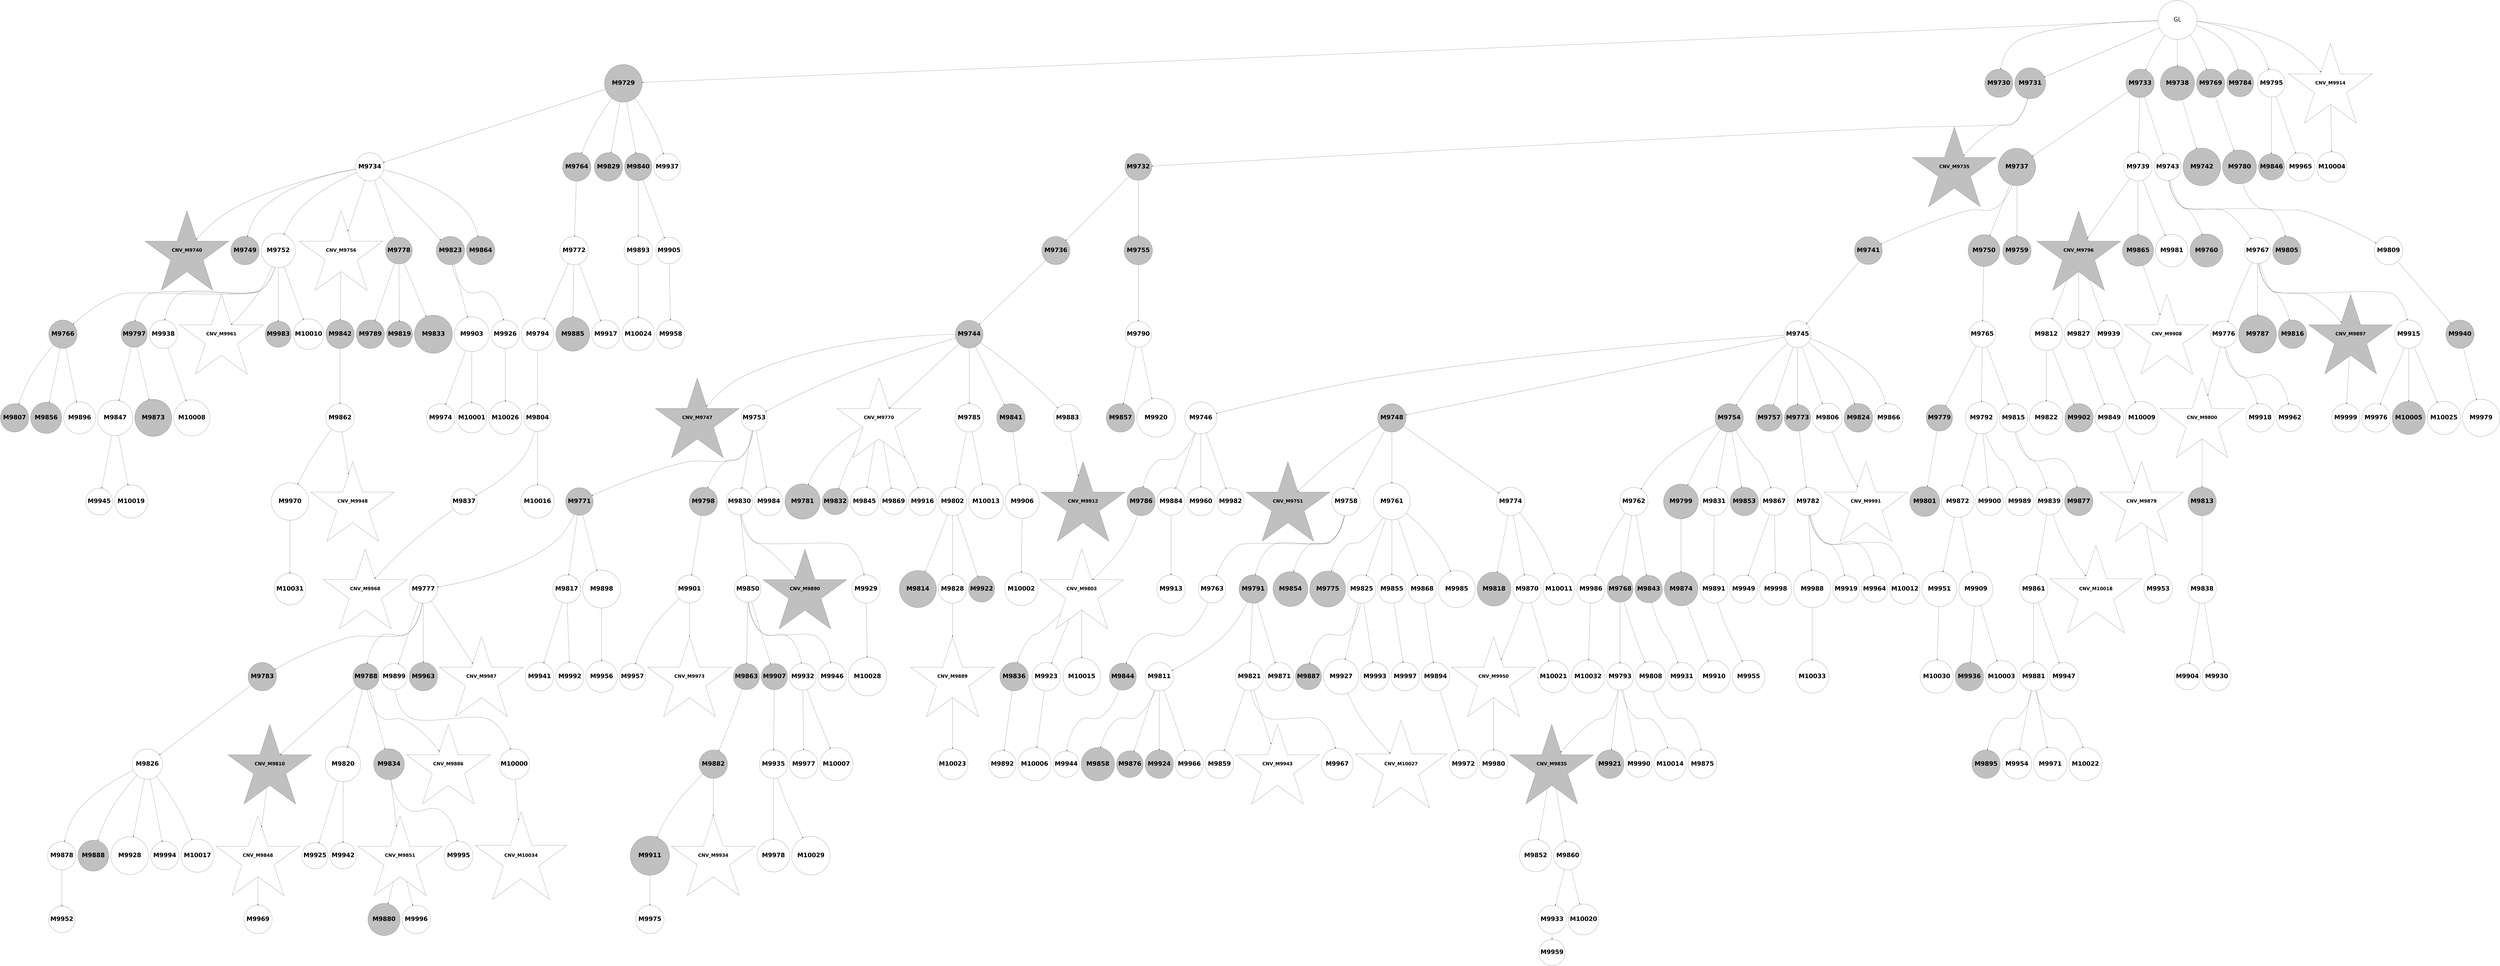 digraph G { 
9993 -> 10023;
9994 -> 10073;
10013 -> 10074;
9771 -> 9772;
9771 -> 9773;
9771 -> 9774;
9771 -> 9776;
9771 -> 9781;
9771 -> 9812;
9771 -> 9827;
9771 -> 9838;
9771 -> 9957;
9772 -> 9777;
9772 -> 9807;
9772 -> 9872;
9772 -> 9883;
9772 -> 9980;
10029 -> 10075;
9774 -> 9775;
9774 -> 9778;
9775 -> 9779;
9775 -> 9798;
10031 -> 10076;
9776 -> 9780;
9776 -> 9782;
9776 -> 9786;
9777 -> 9783;
9777 -> 9792;
9777 -> 9795;
9777 -> 9799;
9777 -> 9821;
9777 -> 9866;
9777 -> 9907;
9779 -> 9787;
9780 -> 9784;
9780 -> 9793;
9780 -> 9802;
9781 -> 9785;
9782 -> 9839;
9782 -> 9908;
9782 -> 10024;
9784 -> 9788;
9786 -> 9803;
9786 -> 9810;
9786 -> 9848;
9787 -> 9790;
9787 -> 9796;
9787 -> 9813;
9787 -> 9828;
9787 -> 9884;
9787 -> 9926;
10043 -> 10077;
9788 -> 9789;
9788 -> 9791;
9788 -> 9797;
9788 -> 9800;
9788 -> 9816;
9788 -> 9849;
9788 -> 9867;
9788 -> 9909;
9789 -> 9829;
9789 -> 9927;
9789 -> 10003;
9789 -> 10025;
9791 -> 9794;
9791 -> 9801;
9791 -> 9804;
9791 -> 9817;
9793 -> 9808;
9795 -> 9809;
9795 -> 9840;
9795 -> 9981;
9795 -> 10004;
9795 -> 10026;
9795 -> 10053;
9796 -> 9814;
9796 -> 9841;
9796 -> 9873;
9796 -> 10027;
9797 -> 9805;
9797 -> 9842;
9797 -> 9874;
9797 -> 9896;
9797 -> 9910;
9798 -> 9833;
9799 -> 9885;
9801 -> 9806;
9801 -> 9834;
9801 -> 9897;
9804 -> 9818;
9804 -> 9868;
9804 -> 9898;
9804 -> 9911;
9804 -> 10028;
9805 -> 9811;
9805 -> 9886;
9805 -> 10029;
9806 -> 9887;
9807 -> 9815;
9808 -> 9822;
9808 -> 9835;
9808 -> 9858;
9809 -> 9850;
9809 -> 9899;
9809 -> 9939;
9810 -> 9819;
9810 -> 9830;
9810 -> 9859;
9810 -> 9940;
9810 -> 9958;
9811 -> 9836;
9811 -> 9851;
9812 -> 9823;
9813 -> 9824;
9813 -> 9875;
9813 -> 9888;
9813 -> 9912;
9813 -> 9959;
9814 -> 9820;
9814 -> 9860;
9814 -> 9941;
9815 -> 9837;
9815 -> 9928;
9815 -> 9960;
9816 -> 9825;
9817 -> 9861;
9817 -> 9913;
9817 -> 10054;
9819 -> 9843;
9819 -> 9961;
9819 -> 10005;
9820 -> 9826;
9820 -> 9831;
9820 -> 9942;
9820 -> 10006;
9820 -> 10030;
9821 -> 9832;
9821 -> 9862;
9821 -> 9876;
9822 -> 9844;
9823 -> 9852;
9825 -> 9962;
9825 -> 10007;
9825 -> 10031;
9825 -> 10055;
9826 -> 9869;
9828 -> 9845;
9828 -> 10056;
9829 -> 9846;
9831 -> 9853;
9831 -> 9863;
9831 -> 9877;
9831 -> 9929;
9833 -> 9900;
9833 -> 9963;
9834 -> 9854;
9834 -> 9864;
9834 -> 9914;
9835 -> 9915;
9835 -> 9943;
9835 -> 10032;
9836 -> 9878;
9836 -> 9964;
9836 -> 10033;
9836 -> 10057;
9837 -> 9847;
9838 -> 9889;
9838 -> 10008;
9839 -> 9855;
9839 -> 9870;
9839 -> 9982;
9840 -> 9890;
9840 -> 9916;
9841 -> 9944;
9842 -> 9917;
9843 -> 9856;
9845 -> 9857;
9845 -> 9871;
9845 -> 9965;
9846 -> 9879;
9846 -> 9966;
9846 -> 10058;
9847 -> 9880;
9847 -> 10059;
9849 -> 10034;
9851 -> 9918;
9852 -> 9983;
9853 -> 9891;
9854 -> 9901;
9854 -> 9919;
9854 -> 9967;
9854 -> 10009;
9855 -> 9865;
9855 -> 9945;
9856 -> 9881;
9858 -> 9882;
9858 -> 9920;
9860 -> 9984;
9860 -> 10035;
9863 -> 9968;
9863 -> 9985;
9864 -> 9902;
9864 -> 9986;
9864 -> 10010;
9866 -> 9946;
9866 -> 9969;
9868 -> 9930;
9868 -> 9970;
9868 -> 10036;
9869 -> 9921;
9869 -> 9931;
9869 -> 9971;
9869 -> 10037;
9869 -> 10060;
9870 -> 9892;
9871 -> 9932;
9873 -> 9893;
9873 -> 9933;
9873 -> 9972;
9874 -> 9934;
9877 -> 9894;
9877 -> 10038;
9878 -> 9895;
9878 -> 9903;
9879 -> 9935;
9880 -> 10011;
9881 -> 9947;
9881 -> 9973;
9882 -> 9904;
9882 -> 10061;
9883 -> 9936;
9883 -> 9948;
9884 -> 9949;
9885 -> 9905;
9886 -> 9974;
9887 -> 9987;
9890 -> 9988;
9890 -> 10062;
9891 -> 10012;
9892 -> 9922;
9893 -> 9906;
9893 -> 9950;
9893 -> 9975;
9893 -> 9989;
9894 -> 9923;
9894 -> 10039;
9898 -> 10040;
9903 -> 9976;
9903 -> 10063;
9904 -> 9924;
9904 -> 9990;
9905 -> 9991;
9905 -> 10013;
9906 -> 9925;
9908 -> 9951;
9910 -> 9992;
9910 -> 10041;
9911 -> 9937;
9913 -> 9993;
9913 -> 10064;
9915 -> 9952;
9915 -> 9994;
9917 -> 9953;
9921 -> 9995;
9922 -> 9996;
9924 -> 9938;
9924 -> 9997;
9924 -> 10014;
9924 -> 10065;
9925 -> 9954;
9925 -> 9977;
9926 -> 9955;
9927 -> 9956;
9932 -> 10066;
9934 -> 9998;
9936 -> 10067;
9937 -> 10015;
9940 -> 10042;
9941 -> 9999;
9942 -> 10043;
9944 -> 10000;
9944 -> 10016;
9946 -> 10017;
9946 -> 10044;
9948 -> 10001;
9949 -> 10045;
9950 -> 9978;
9952 -> 9979;
9952 -> 10046;
9954 -> 10018;
9957 -> 10047;
9958 -> 10019;
9958 -> 10048;
9958 -> 10068;
9966 -> 10049;
9969 -> 10069;
9970 -> 10070;
9972 -> 10071;
9975 -> 10020;
9975 -> 10050;
9976 -> 10002;
9978 -> 10021;
9978 -> 10072;
9981 -> 10051;
9982 -> 10052;
9983 -> 10022;
9771 [label="GL" fontname="arial-bold" fontsize=56 width=5 height=5];
9772 [shape=circle style=filled fillcolor=grey fontname="helvetica-bold" fontsize=56 label="M9729" width=4.81 height=2 ];
9773 [shape=circle style=filled fillcolor=grey fontname="helvetica-bold" fontsize=56 label="M9730" width=2.1 height=2 ];
9774 [shape=circle style=filled fillcolor=grey fontname="helvetica-bold" fontsize=56 label="M9731" width=3.95 height=2 ];
9775 [shape=circle style=filled fillcolor=grey fontname="helvetica-bold" fontsize=56 label="M9732" width=2.61 height=2 ];
9776 [shape=circle style=filled fillcolor=grey fontname="helvetica-bold" fontsize=56 label="M9733" width=1.69 height=2 ];
9777 [shape=circle style=filled fillcolor=white fontname="helvetica-bold" fontsize=56 label="M9734" width=1.69 height=2 ];
9778 [shape=star style=filled fillcolor=grey fontname="helvetica-bold" fontsize=42 label="CNV_M9735"];
9779 [shape=circle style=filled fillcolor=grey fontname="helvetica-bold" fontsize=56 label="M9736" width=2.05 height=2 ];
9780 [shape=circle style=filled fillcolor=grey fontname="helvetica-bold" fontsize=56 label="M9737" width=4.78 height=2 ];
9781 [shape=circle style=filled fillcolor=grey fontname="helvetica-bold" fontsize=56 label="M9738" width=4.37 height=2 ];
9782 [shape=circle style=filled fillcolor=white fontname="helvetica-bold" fontsize=56 label="M9739" width=1.91 height=2 ];
9783 [shape=star style=filled fillcolor=grey fontname="helvetica-bold" fontsize=42 label="CNV_M9740"];
9784 [shape=circle style=filled fillcolor=grey fontname="helvetica-bold" fontsize=56 label="M9741" width=2.17 height=2 ];
9785 [shape=circle style=filled fillcolor=grey fontname="helvetica-bold" fontsize=56 label="M9742" width=4.8 height=2 ];
9786 [shape=circle style=filled fillcolor=white fontname="helvetica-bold" fontsize=56 label="M9743" width=2.46 height=2 ];
9787 [shape=circle style=filled fillcolor=grey fontname="helvetica-bold" fontsize=56 label="M9744" width=2.2 height=2 ];
9788 [shape=circle style=filled fillcolor=white fontname="helvetica-bold" fontsize=56 label="M9745" width=2.5 height=2 ];
9789 [shape=circle style=filled fillcolor=white fontname="helvetica-bold" fontsize=56 label="M9746" width=4.07 height=2 ];
9790 [shape=star style=filled fillcolor=grey fontname="helvetica-bold" fontsize=42 label="CNV_M9747"];
9791 [shape=circle style=filled fillcolor=grey fontname="helvetica-bold" fontsize=56 label="M9748" width=0.58 height=2 ];
9792 [shape=circle style=filled fillcolor=grey fontname="helvetica-bold" fontsize=56 label="M9749" width=0.96 height=2 ];
9793 [shape=circle style=filled fillcolor=grey fontname="helvetica-bold" fontsize=56 label="M9750" width=4.06 height=2 ];
9794 [shape=star style=filled fillcolor=grey fontname="helvetica-bold" fontsize=42 label="CNV_M9751"];
9795 [shape=circle style=filled fillcolor=white fontname="helvetica-bold" fontsize=56 label="M9752" width=4.37 height=2 ];
9796 [shape=circle style=filled fillcolor=white fontname="helvetica-bold" fontsize=56 label="M9753" width=3.31 height=2 ];
9797 [shape=circle style=filled fillcolor=grey fontname="helvetica-bold" fontsize=56 label="M9754" width=1.27 height=2 ];
9798 [shape=circle style=filled fillcolor=grey fontname="helvetica-bold" fontsize=56 label="M9755" width=0.79 height=2 ];
9799 [shape=star style=filled fillcolor=white fontname="helvetica-bold" fontsize=42 label="CNV_M9756"];
9800 [shape=circle style=filled fillcolor=grey fontname="helvetica-bold" fontsize=56 label="M9757" width=2.64 height=2 ];
9801 [shape=circle style=filled fillcolor=white fontname="helvetica-bold" fontsize=56 label="M9758" width=1.77 height=2 ];
9802 [shape=circle style=filled fillcolor=grey fontname="helvetica-bold" fontsize=56 label="M9759" width=0.55 height=2 ];
9803 [shape=circle style=filled fillcolor=grey fontname="helvetica-bold" fontsize=56 label="M9760" width=4.21 height=2 ];
9804 [shape=circle style=filled fillcolor=white fontname="helvetica-bold" fontsize=56 label="M9761" width=4.7 height=2 ];
9805 [shape=circle style=filled fillcolor=white fontname="helvetica-bold" fontsize=56 label="M9762" width=0.63 height=2 ];
9806 [shape=circle style=filled fillcolor=white fontname="helvetica-bold" fontsize=56 label="M9763" width=2.26 height=2 ];
9807 [shape=circle style=filled fillcolor=grey fontname="helvetica-bold" fontsize=56 label="M9764" width=0.98 height=2 ];
9808 [shape=circle style=filled fillcolor=white fontname="helvetica-bold" fontsize=56 label="M9765" width=2.79 height=2 ];
9809 [shape=circle style=filled fillcolor=grey fontname="helvetica-bold" fontsize=56 label="M9766" width=0.61 height=2 ];
9810 [shape=circle style=filled fillcolor=white fontname="helvetica-bold" fontsize=56 label="M9767" width=2.97 height=2 ];
9811 [shape=circle style=filled fillcolor=grey fontname="helvetica-bold" fontsize=56 label="M9768" width=3.18 height=2 ];
9812 [shape=circle style=filled fillcolor=grey fontname="helvetica-bold" fontsize=56 label="M9769" width=1.33 height=2 ];
9813 [shape=star style=filled fillcolor=white fontname="helvetica-bold" fontsize=42 label="CNV_M9770"];
9814 [shape=circle style=filled fillcolor=grey fontname="helvetica-bold" fontsize=56 label="M9771" width=2.22 height=2 ];
9815 [shape=circle style=filled fillcolor=white fontname="helvetica-bold" fontsize=56 label="M9772" width=1.43 height=2 ];
9816 [shape=circle style=filled fillcolor=grey fontname="helvetica-bold" fontsize=56 label="M9773" width=2.86 height=2 ];
9817 [shape=circle style=filled fillcolor=white fontname="helvetica-bold" fontsize=56 label="M9774" width=0.91 height=2 ];
9818 [shape=circle style=filled fillcolor=grey fontname="helvetica-bold" fontsize=56 label="M9775" width=4.58 height=2 ];
9819 [shape=circle style=filled fillcolor=white fontname="helvetica-bold" fontsize=56 label="M9776" width=3.06 height=2 ];
9820 [shape=circle style=filled fillcolor=white fontname="helvetica-bold" fontsize=56 label="M9777" width=1.67 height=2 ];
9821 [shape=circle style=filled fillcolor=grey fontname="helvetica-bold" fontsize=56 label="M9778" width=3.4 height=2 ];
9822 [shape=circle style=filled fillcolor=grey fontname="helvetica-bold" fontsize=56 label="M9779" width=2.92 height=2 ];
9823 [shape=circle style=filled fillcolor=grey fontname="helvetica-bold" fontsize=56 label="M9780" width=4.34 height=2 ];
9824 [shape=circle style=filled fillcolor=grey fontname="helvetica-bold" fontsize=56 label="M9781" width=4.51 height=2 ];
9825 [shape=circle style=filled fillcolor=white fontname="helvetica-bold" fontsize=56 label="M9782" width=3.57 height=2 ];
9826 [shape=circle style=filled fillcolor=grey fontname="helvetica-bold" fontsize=56 label="M9783" width=0.31 height=2 ];
9827 [shape=circle style=filled fillcolor=grey fontname="helvetica-bold" fontsize=56 label="M9784" width=3.43 height=2 ];
9828 [shape=circle style=filled fillcolor=white fontname="helvetica-bold" fontsize=56 label="M9785" width=0.97 height=2 ];
9829 [shape=circle style=filled fillcolor=grey fontname="helvetica-bold" fontsize=56 label="M9786" width=0 height=2 ];
9830 [shape=circle style=filled fillcolor=grey fontname="helvetica-bold" fontsize=56 label="M9787" width=4.83 height=2 ];
9831 [shape=circle style=filled fillcolor=grey fontname="helvetica-bold" fontsize=56 label="M9788" width=2.93 height=2 ];
9832 [shape=circle style=filled fillcolor=grey fontname="helvetica-bold" fontsize=56 label="M9789" width=0.88 height=2 ];
9833 [shape=circle style=filled fillcolor=white fontname="helvetica-bold" fontsize=56 label="M9790" width=3.35 height=2 ];
9834 [shape=circle style=filled fillcolor=grey fontname="helvetica-bold" fontsize=56 label="M9791" width=0.93 height=2 ];
9835 [shape=circle style=filled fillcolor=white fontname="helvetica-bold" fontsize=56 label="M9792" width=4.09 height=2 ];
9836 [shape=circle style=filled fillcolor=white fontname="helvetica-bold" fontsize=56 label="M9793" width=2.4 height=2 ];
9837 [shape=circle style=filled fillcolor=white fontname="helvetica-bold" fontsize=56 label="M9794" width=4.16 height=2 ];
9838 [shape=circle style=filled fillcolor=white fontname="helvetica-bold" fontsize=56 label="M9795" width=2.19 height=2 ];
9839 [shape=star style=filled fillcolor=grey fontname="helvetica-bold" fontsize=42 label="CNV_M9796"];
9840 [shape=circle style=filled fillcolor=grey fontname="helvetica-bold" fontsize=56 label="M9797" width=3.19 height=2 ];
9841 [shape=circle style=filled fillcolor=grey fontname="helvetica-bold" fontsize=56 label="M9798" width=0.89 height=2 ];
9842 [shape=circle style=filled fillcolor=grey fontname="helvetica-bold" fontsize=56 label="M9799" width=4.44 height=2 ];
9843 [shape=star style=filled fillcolor=white fontname="helvetica-bold" fontsize=42 label="CNV_M9800"];
9844 [shape=circle style=filled fillcolor=grey fontname="helvetica-bold" fontsize=56 label="M9801" width=3.82 height=2 ];
9845 [shape=circle style=filled fillcolor=white fontname="helvetica-bold" fontsize=56 label="M9802" width=0.67 height=2 ];
9846 [shape=star style=filled fillcolor=white fontname="helvetica-bold" fontsize=42 label="CNV_M9803"];
9847 [shape=circle style=filled fillcolor=white fontname="helvetica-bold" fontsize=56 label="M9804" width=3.47 height=2 ];
9848 [shape=circle style=filled fillcolor=grey fontname="helvetica-bold" fontsize=56 label="M9805" width=0.82 height=2 ];
9849 [shape=circle style=filled fillcolor=white fontname="helvetica-bold" fontsize=56 label="M9806" width=3.77 height=2 ];
9850 [shape=circle style=filled fillcolor=grey fontname="helvetica-bold" fontsize=56 label="M9807" width=0.44 height=2 ];
9851 [shape=circle style=filled fillcolor=white fontname="helvetica-bold" fontsize=56 label="M9808" width=3.86 height=2 ];
9852 [shape=circle style=filled fillcolor=white fontname="helvetica-bold" fontsize=56 label="M9809" width=0.31 height=2 ];
9853 [shape=star style=filled fillcolor=grey fontname="helvetica-bold" fontsize=42 label="CNV_M9810"];
9854 [shape=circle style=filled fillcolor=white fontname="helvetica-bold" fontsize=56 label="M9811" width=1.43 height=2 ];
9855 [shape=circle style=filled fillcolor=white fontname="helvetica-bold" fontsize=56 label="M9812" width=4.15 height=2 ];
9856 [shape=circle style=filled fillcolor=grey fontname="helvetica-bold" fontsize=56 label="M9813" width=0.88 height=2 ];
9857 [shape=circle style=filled fillcolor=grey fontname="helvetica-bold" fontsize=56 label="M9814" width=4.73 height=2 ];
9858 [shape=circle style=filled fillcolor=white fontname="helvetica-bold" fontsize=56 label="M9815" width=0.88 height=2 ];
9859 [shape=circle style=filled fillcolor=grey fontname="helvetica-bold" fontsize=56 label="M9816" width=0.23 height=2 ];
9860 [shape=circle style=filled fillcolor=white fontname="helvetica-bold" fontsize=56 label="M9817" width=2.07 height=2 ];
9861 [shape=circle style=filled fillcolor=grey fontname="helvetica-bold" fontsize=56 label="M9818" width=4.34 height=2 ];
9862 [shape=circle style=filled fillcolor=grey fontname="helvetica-bold" fontsize=56 label="M9819" width=3.22 height=2 ];
9863 [shape=circle style=filled fillcolor=white fontname="helvetica-bold" fontsize=56 label="M9820" width=4.49 height=2 ];
9864 [shape=circle style=filled fillcolor=white fontname="helvetica-bold" fontsize=56 label="M9821" width=3.54 height=2 ];
9865 [shape=circle style=filled fillcolor=white fontname="helvetica-bold" fontsize=56 label="M9822" width=4.26 height=2 ];
9866 [shape=circle style=filled fillcolor=grey fontname="helvetica-bold" fontsize=56 label="M9823" width=1.34 height=2 ];
9867 [shape=circle style=filled fillcolor=grey fontname="helvetica-bold" fontsize=56 label="M9824" width=3.65 height=2 ];
9868 [shape=circle style=filled fillcolor=white fontname="helvetica-bold" fontsize=56 label="M9825" width=3.61 height=2 ];
9869 [shape=circle style=filled fillcolor=white fontname="helvetica-bold" fontsize=56 label="M9826" width=3.88 height=2 ];
9870 [shape=circle style=filled fillcolor=white fontname="helvetica-bold" fontsize=56 label="M9827" width=1.37 height=2 ];
9871 [shape=circle style=filled fillcolor=white fontname="helvetica-bold" fontsize=56 label="M9828" width=0.75 height=2 ];
9872 [shape=circle style=filled fillcolor=grey fontname="helvetica-bold" fontsize=56 label="M9829" width=0.76 height=2 ];
9873 [shape=circle style=filled fillcolor=white fontname="helvetica-bold" fontsize=56 label="M9830" width=2.84 height=2 ];
9874 [shape=circle style=filled fillcolor=white fontname="helvetica-bold" fontsize=56 label="M9831" width=2.13 height=2 ];
9875 [shape=circle style=filled fillcolor=grey fontname="helvetica-bold" fontsize=56 label="M9832" width=3.08 height=2 ];
9876 [shape=circle style=filled fillcolor=grey fontname="helvetica-bold" fontsize=56 label="M9833" width=4.86 height=2 ];
9877 [shape=circle style=filled fillcolor=grey fontname="helvetica-bold" fontsize=56 label="M9834" width=3.93 height=2 ];
9878 [shape=star style=filled fillcolor=grey fontname="helvetica-bold" fontsize=42 label="CNV_M9835"];
9879 [shape=circle style=filled fillcolor=grey fontname="helvetica-bold" fontsize=56 label="M9836" width=0.24 height=2 ];
9880 [shape=circle style=filled fillcolor=white fontname="helvetica-bold" fontsize=56 label="M9837" width=3.35 height=2 ];
9881 [shape=circle style=filled fillcolor=white fontname="helvetica-bold" fontsize=56 label="M9838" width=1.15 height=2 ];
9882 [shape=circle style=filled fillcolor=white fontname="helvetica-bold" fontsize=56 label="M9839" width=2.49 height=2 ];
9883 [shape=circle style=filled fillcolor=grey fontname="helvetica-bold" fontsize=56 label="M9840" width=2.31 height=2 ];
9884 [shape=circle style=filled fillcolor=grey fontname="helvetica-bold" fontsize=56 label="M9841" width=0.73 height=2 ];
9885 [shape=circle style=filled fillcolor=grey fontname="helvetica-bold" fontsize=56 label="M9842" width=0.78 height=2 ];
9886 [shape=circle style=filled fillcolor=grey fontname="helvetica-bold" fontsize=56 label="M9843" width=3.5 height=2 ];
9887 [shape=circle style=filled fillcolor=grey fontname="helvetica-bold" fontsize=56 label="M9844" width=3.44 height=2 ];
9888 [shape=circle style=filled fillcolor=white fontname="helvetica-bold" fontsize=56 label="M9845" width=0.31 height=2 ];
9889 [shape=circle style=filled fillcolor=grey fontname="helvetica-bold" fontsize=56 label="M9846" width=3.2 height=2 ];
9890 [shape=circle style=filled fillcolor=white fontname="helvetica-bold" fontsize=56 label="M9847" width=4.52 height=2 ];
9891 [shape=star style=filled fillcolor=white fontname="helvetica-bold" fontsize=42 label="CNV_M9848"];
9892 [shape=circle style=filled fillcolor=white fontname="helvetica-bold" fontsize=56 label="M9849" width=1.81 height=2 ];
9893 [shape=circle style=filled fillcolor=white fontname="helvetica-bold" fontsize=56 label="M9850" width=2.73 height=2 ];
9894 [shape=star style=filled fillcolor=white fontname="helvetica-bold" fontsize=42 label="CNV_M9851"];
9895 [shape=circle style=filled fillcolor=white fontname="helvetica-bold" fontsize=56 label="M9852" width=4.11 height=2 ];
9896 [shape=circle style=filled fillcolor=grey fontname="helvetica-bold" fontsize=56 label="M9853" width=0.47 height=2 ];
9897 [shape=circle style=filled fillcolor=grey fontname="helvetica-bold" fontsize=56 label="M9854" width=4.45 height=2 ];
9898 [shape=circle style=filled fillcolor=white fontname="helvetica-bold" fontsize=56 label="M9855" width=0.41 height=2 ];
9899 [shape=circle style=filled fillcolor=grey fontname="helvetica-bold" fontsize=56 label="M9856" width=3.97 height=2 ];
9900 [shape=circle style=filled fillcolor=grey fontname="helvetica-bold" fontsize=56 label="M9857" width=3.64 height=2 ];
9901 [shape=circle style=filled fillcolor=grey fontname="helvetica-bold" fontsize=56 label="M9858" width=4.27 height=2 ];
9902 [shape=circle style=filled fillcolor=white fontname="helvetica-bold" fontsize=56 label="M9859" width=1.32 height=2 ];
9903 [shape=circle style=filled fillcolor=white fontname="helvetica-bold" fontsize=56 label="M9860" width=3.61 height=2 ];
9904 [shape=circle style=filled fillcolor=white fontname="helvetica-bold" fontsize=56 label="M9861" width=1.84 height=2 ];
9905 [shape=circle style=filled fillcolor=white fontname="helvetica-bold" fontsize=56 label="M9862" width=0.94 height=2 ];
9906 [shape=circle style=filled fillcolor=grey fontname="helvetica-bold" fontsize=56 label="M9863" width=3.32 height=2 ];
9907 [shape=circle style=filled fillcolor=grey fontname="helvetica-bold" fontsize=56 label="M9864" width=0.15 height=2 ];
9908 [shape=circle style=filled fillcolor=grey fontname="helvetica-bold" fontsize=56 label="M9865" width=3.97 height=2 ];
9909 [shape=circle style=filled fillcolor=white fontname="helvetica-bold" fontsize=56 label="M9866" width=1.6 height=2 ];
9910 [shape=circle style=filled fillcolor=white fontname="helvetica-bold" fontsize=56 label="M9867" width=2.17 height=2 ];
9911 [shape=circle style=filled fillcolor=white fontname="helvetica-bold" fontsize=56 label="M9868" width=1.52 height=2 ];
9912 [shape=circle style=filled fillcolor=white fontname="helvetica-bold" fontsize=56 label="M9869" width=3.26 height=2 ];
9913 [shape=circle style=filled fillcolor=white fontname="helvetica-bold" fontsize=56 label="M9870" width=1.49 height=2 ];
9914 [shape=circle style=filled fillcolor=white fontname="helvetica-bold" fontsize=56 label="M9871" width=0.44 height=2 ];
9915 [shape=circle style=filled fillcolor=white fontname="helvetica-bold" fontsize=56 label="M9872" width=4.1 height=2 ];
9916 [shape=circle style=filled fillcolor=grey fontname="helvetica-bold" fontsize=56 label="M9873" width=4.74 height=2 ];
9917 [shape=circle style=filled fillcolor=grey fontname="helvetica-bold" fontsize=56 label="M9874" width=4.29 height=2 ];
9918 [shape=circle style=filled fillcolor=white fontname="helvetica-bold" fontsize=56 label="M9875" width=0.32 height=2 ];
9919 [shape=circle style=filled fillcolor=grey fontname="helvetica-bold" fontsize=56 label="M9876" width=2.71 height=2 ];
9920 [shape=circle style=filled fillcolor=grey fontname="helvetica-bold" fontsize=56 label="M9877" width=0.69 height=2 ];
9921 [shape=circle style=filled fillcolor=white fontname="helvetica-bold" fontsize=56 label="M9878" width=1.29 height=2 ];
9922 [shape=star style=filled fillcolor=white fontname="helvetica-bold" fontsize=42 label="CNV_M9879"];
9923 [shape=circle style=filled fillcolor=grey fontname="helvetica-bold" fontsize=56 label="M9880" width=4.11 height=2 ];
9924 [shape=circle style=filled fillcolor=white fontname="helvetica-bold" fontsize=56 label="M9881" width=0.66 height=2 ];
9925 [shape=circle style=filled fillcolor=grey fontname="helvetica-bold" fontsize=56 label="M9882" width=1.86 height=2 ];
9926 [shape=circle style=filled fillcolor=white fontname="helvetica-bold" fontsize=56 label="M9883" width=2.3 height=2 ];
9927 [shape=circle style=filled fillcolor=white fontname="helvetica-bold" fontsize=56 label="M9884" width=2.23 height=2 ];
9928 [shape=circle style=filled fillcolor=grey fontname="helvetica-bold" fontsize=56 label="M9885" width=4.34 height=2 ];
9929 [shape=star style=filled fillcolor=white fontname="helvetica-bold" fontsize=42 label="CNV_M9886"];
9930 [shape=circle style=filled fillcolor=grey fontname="helvetica-bold" fontsize=56 label="M9887" width=3.22 height=2 ];
9931 [shape=circle style=filled fillcolor=grey fontname="helvetica-bold" fontsize=56 label="M9888" width=3.95 height=2 ];
9932 [shape=star style=filled fillcolor=white fontname="helvetica-bold" fontsize=42 label="CNV_M9889"];
9933 [shape=star style=filled fillcolor=grey fontname="helvetica-bold" fontsize=42 label="CNV_M9890"];
9934 [shape=circle style=filled fillcolor=white fontname="helvetica-bold" fontsize=56 label="M9891" width=2.08 height=2 ];
9935 [shape=circle style=filled fillcolor=white fontname="helvetica-bold" fontsize=56 label="M9892" width=2.28 height=2 ];
9936 [shape=circle style=filled fillcolor=white fontname="helvetica-bold" fontsize=56 label="M9893" width=0.46 height=2 ];
9937 [shape=circle style=filled fillcolor=white fontname="helvetica-bold" fontsize=56 label="M9894" width=0.55 height=2 ];
9938 [shape=circle style=filled fillcolor=grey fontname="helvetica-bold" fontsize=56 label="M9895" width=0.78 height=2 ];
9939 [shape=circle style=filled fillcolor=white fontname="helvetica-bold" fontsize=56 label="M9896" width=4.07 height=2 ];
9940 [shape=star style=filled fillcolor=grey fontname="helvetica-bold" fontsize=42 label="CNV_M9897"];
9941 [shape=circle style=filled fillcolor=white fontname="helvetica-bold" fontsize=56 label="M9898" width=4.85 height=2 ];
9942 [shape=circle style=filled fillcolor=white fontname="helvetica-bold" fontsize=56 label="M9899" width=3 height=2 ];
9943 [shape=circle style=filled fillcolor=white fontname="helvetica-bold" fontsize=56 label="M9900" width=2.08 height=2 ];
9944 [shape=circle style=filled fillcolor=white fontname="helvetica-bold" fontsize=56 label="M9901" width=3.56 height=2 ];
9945 [shape=circle style=filled fillcolor=grey fontname="helvetica-bold" fontsize=56 label="M9902" width=3.62 height=2 ];
9946 [shape=circle style=filled fillcolor=white fontname="helvetica-bold" fontsize=56 label="M9903" width=4.45 height=2 ];
9947 [shape=circle style=filled fillcolor=white fontname="helvetica-bold" fontsize=56 label="M9904" width=3.03 height=2 ];
9948 [shape=circle style=filled fillcolor=white fontname="helvetica-bold" fontsize=56 label="M9905" width=3.36 height=2 ];
9949 [shape=circle style=filled fillcolor=white fontname="helvetica-bold" fontsize=56 label="M9906" width=4.33 height=2 ];
9950 [shape=circle style=filled fillcolor=grey fontname="helvetica-bold" fontsize=56 label="M9907" width=3.11 height=2 ];
9951 [shape=star style=filled fillcolor=white fontname="helvetica-bold" fontsize=42 label="CNV_M9908"];
9952 [shape=circle style=filled fillcolor=white fontname="helvetica-bold" fontsize=56 label="M9909" width=4.35 height=2 ];
9953 [shape=circle style=filled fillcolor=white fontname="helvetica-bold" fontsize=56 label="M9910" width=4.13 height=2 ];
9954 [shape=circle style=filled fillcolor=grey fontname="helvetica-bold" fontsize=56 label="M9911" width=5 height=2 ];
9955 [shape=star style=filled fillcolor=grey fontname="helvetica-bold" fontsize=42 label="CNV_M9912"];
9956 [shape=circle style=filled fillcolor=white fontname="helvetica-bold" fontsize=56 label="M9913" width=0.6 height=2 ];
9957 [shape=star style=filled fillcolor=white fontname="helvetica-bold" fontsize=42 label="CNV_M9914"];
9958 [shape=circle style=filled fillcolor=white fontname="helvetica-bold" fontsize=56 label="M9915" width=0.07 height=2 ];
9959 [shape=circle style=filled fillcolor=white fontname="helvetica-bold" fontsize=56 label="M9916" width=2.1 height=2 ];
9960 [shape=circle style=filled fillcolor=white fontname="helvetica-bold" fontsize=56 label="M9917" width=0.62 height=2 ];
9961 [shape=circle style=filled fillcolor=white fontname="helvetica-bold" fontsize=56 label="M9918" width=1.86 height=2 ];
9962 [shape=circle style=filled fillcolor=white fontname="helvetica-bold" fontsize=56 label="M9919" width=2.58 height=2 ];
9963 [shape=circle style=filled fillcolor=white fontname="helvetica-bold" fontsize=56 label="M9920" width=4.94 height=2 ];
9964 [shape=circle style=filled fillcolor=grey fontname="helvetica-bold" fontsize=56 label="M9921" width=1.2 height=2 ];
9965 [shape=circle style=filled fillcolor=grey fontname="helvetica-bold" fontsize=56 label="M9922" width=3.16 height=2 ];
9966 [shape=circle style=filled fillcolor=white fontname="helvetica-bold" fontsize=56 label="M9923" width=1.12 height=2 ];
9967 [shape=circle style=filled fillcolor=grey fontname="helvetica-bold" fontsize=56 label="M9924" width=0.59 height=2 ];
9968 [shape=circle style=filled fillcolor=white fontname="helvetica-bold" fontsize=56 label="M9925" width=2.98 height=2 ];
9969 [shape=circle style=filled fillcolor=white fontname="helvetica-bold" fontsize=56 label="M9926" width=1.24 height=2 ];
9970 [shape=circle style=filled fillcolor=white fontname="helvetica-bold" fontsize=56 label="M9927" width=4.53 height=2 ];
9971 [shape=circle style=filled fillcolor=white fontname="helvetica-bold" fontsize=56 label="M9928" width=4.85 height=2 ];
9972 [shape=circle style=filled fillcolor=white fontname="helvetica-bold" fontsize=56 label="M9929" width=0.46 height=2 ];
9973 [shape=circle style=filled fillcolor=white fontname="helvetica-bold" fontsize=56 label="M9930" width=1.64 height=2 ];
9974 [shape=circle style=filled fillcolor=white fontname="helvetica-bold" fontsize=56 label="M9931" width=1.73 height=2 ];
9975 [shape=circle style=filled fillcolor=white fontname="helvetica-bold" fontsize=56 label="M9932" width=2.6 height=2 ];
9976 [shape=circle style=filled fillcolor=white fontname="helvetica-bold" fontsize=56 label="M9933" width=0.64 height=2 ];
9977 [shape=star style=filled fillcolor=white fontname="helvetica-bold" fontsize=42 label="CNV_M9934"];
9978 [shape=circle style=filled fillcolor=white fontname="helvetica-bold" fontsize=56 label="M9935" width=0.81 height=2 ];
9979 [shape=circle style=filled fillcolor=grey fontname="helvetica-bold" fontsize=56 label="M9936" width=1.07 height=2 ];
9980 [shape=circle style=filled fillcolor=white fontname="helvetica-bold" fontsize=56 label="M9937" width=2.56 height=2 ];
9981 [shape=circle style=filled fillcolor=white fontname="helvetica-bold" fontsize=56 label="M9938" width=0.32 height=2 ];
9982 [shape=circle style=filled fillcolor=white fontname="helvetica-bold" fontsize=56 label="M9939" width=2.04 height=2 ];
9983 [shape=circle style=filled fillcolor=grey fontname="helvetica-bold" fontsize=56 label="M9940" width=1.05 height=2 ];
9984 [shape=circle style=filled fillcolor=white fontname="helvetica-bold" fontsize=56 label="M9941" width=0.3 height=2 ];
9985 [shape=circle style=filled fillcolor=white fontname="helvetica-bold" fontsize=56 label="M9942" width=2.99 height=2 ];
9986 [shape=star style=filled fillcolor=white fontname="helvetica-bold" fontsize=42 label="CNV_M9943"];
9987 [shape=circle style=filled fillcolor=white fontname="helvetica-bold" fontsize=56 label="M9944" width=3.1 height=2 ];
9988 [shape=circle style=filled fillcolor=white fontname="helvetica-bold" fontsize=56 label="M9945" width=2.59 height=2 ];
9989 [shape=circle style=filled fillcolor=white fontname="helvetica-bold" fontsize=56 label="M9946" width=1.17 height=2 ];
9990 [shape=circle style=filled fillcolor=white fontname="helvetica-bold" fontsize=56 label="M9947" width=1.6 height=2 ];
9991 [shape=star style=filled fillcolor=white fontname="helvetica-bold" fontsize=42 label="CNV_M9948"];
9992 [shape=circle style=filled fillcolor=white fontname="helvetica-bold" fontsize=56 label="M9949" width=3.56 height=2 ];
9993 [shape=star style=filled fillcolor=white fontname="helvetica-bold" fontsize=42 label="CNV_M9950"];
9994 [shape=circle style=filled fillcolor=white fontname="helvetica-bold" fontsize=56 label="M9951" width=4.47 height=2 ];
9995 [shape=circle style=filled fillcolor=white fontname="helvetica-bold" fontsize=56 label="M9952" width=2.87 height=2 ];
9996 [shape=circle style=filled fillcolor=white fontname="helvetica-bold" fontsize=56 label="M9953" width=0.53 height=2 ];
9997 [shape=circle style=filled fillcolor=white fontname="helvetica-bold" fontsize=56 label="M9954" width=3.77 height=2 ];
9998 [shape=circle style=filled fillcolor=white fontname="helvetica-bold" fontsize=56 label="M9955" width=4.2 height=2 ];
9999 [shape=circle style=filled fillcolor=white fontname="helvetica-bold" fontsize=56 label="M9956" width=4.03 height=2 ];
10000 [shape=circle style=filled fillcolor=white fontname="helvetica-bold" fontsize=56 label="M9957" width=2.92 height=2 ];
10001 [shape=circle style=filled fillcolor=white fontname="helvetica-bold" fontsize=56 label="M9958" width=0.24 height=2 ];
10002 [shape=circle style=filled fillcolor=white fontname="helvetica-bold" fontsize=56 label="M9959" width=3 height=2 ];
10003 [shape=circle style=filled fillcolor=white fontname="helvetica-bold" fontsize=56 label="M9960" width=0.62 height=2 ];
10004 [shape=star style=filled fillcolor=white fontname="helvetica-bold" fontsize=42 label="CNV_M9961"];
10005 [shape=circle style=filled fillcolor=white fontname="helvetica-bold" fontsize=56 label="M9962" width=3.48 height=2 ];
10006 [shape=circle style=filled fillcolor=grey fontname="helvetica-bold" fontsize=56 label="M9963" width=0.37 height=2 ];
10007 [shape=circle style=filled fillcolor=white fontname="helvetica-bold" fontsize=56 label="M9964" width=2.85 height=2 ];
10008 [shape=circle style=filled fillcolor=white fontname="helvetica-bold" fontsize=56 label="M9965" width=0.17 height=2 ];
10009 [shape=circle style=filled fillcolor=white fontname="helvetica-bold" fontsize=56 label="M9966" width=2.1 height=2 ];
10010 [shape=circle style=filled fillcolor=white fontname="helvetica-bold" fontsize=56 label="M9967" width=4.04 height=2 ];
10011 [shape=star style=filled fillcolor=white fontname="helvetica-bold" fontsize=42 label="CNV_M9968"];
10012 [shape=circle style=filled fillcolor=white fontname="helvetica-bold" fontsize=56 label="M9969" width=1.67 height=2 ];
10013 [shape=circle style=filled fillcolor=white fontname="helvetica-bold" fontsize=56 label="M9970" width=4.79 height=2 ];
10014 [shape=circle style=filled fillcolor=white fontname="helvetica-bold" fontsize=56 label="M9971" width=4.25 height=2 ];
10015 [shape=circle style=filled fillcolor=white fontname="helvetica-bold" fontsize=56 label="M9972" width=1.92 height=2 ];
10016 [shape=star style=filled fillcolor=white fontname="helvetica-bold" fontsize=42 label="CNV_M9973"];
10017 [shape=circle style=filled fillcolor=white fontname="helvetica-bold" fontsize=56 label="M9974" width=1.47 height=2 ];
10018 [shape=circle style=filled fillcolor=white fontname="helvetica-bold" fontsize=56 label="M9975" width=1.17 height=2 ];
10019 [shape=circle style=filled fillcolor=white fontname="helvetica-bold" fontsize=56 label="M9976" width=0.15 height=2 ];
10020 [shape=circle style=filled fillcolor=white fontname="helvetica-bold" fontsize=56 label="M9977" width=1.28 height=2 ];
10021 [shape=circle style=filled fillcolor=white fontname="helvetica-bold" fontsize=56 label="M9978" width=4.16 height=2 ];
10022 [shape=circle style=filled fillcolor=white fontname="helvetica-bold" fontsize=56 label="M9979" width=4.76 height=2 ];
10023 [shape=circle style=filled fillcolor=white fontname="helvetica-bold" fontsize=56 label="M9980" width=0.08 height=2 ];
10024 [shape=circle style=filled fillcolor=white fontname="helvetica-bold" fontsize=56 label="M9981" width=4.16 height=2 ];
10025 [shape=circle style=filled fillcolor=white fontname="helvetica-bold" fontsize=56 label="M9982" width=3.46 height=2 ];
10026 [shape=circle style=filled fillcolor=grey fontname="helvetica-bold" fontsize=56 label="M9983" width=3.17 height=2 ];
10027 [shape=circle style=filled fillcolor=white fontname="helvetica-bold" fontsize=56 label="M9984" width=0.21 height=2 ];
10028 [shape=circle style=filled fillcolor=white fontname="helvetica-bold" fontsize=56 label="M9985" width=4.72 height=2 ];
10029 [shape=circle style=filled fillcolor=white fontname="helvetica-bold" fontsize=56 label="M9986" width=0.68 height=2 ];
10030 [shape=star style=filled fillcolor=white fontname="helvetica-bold" fontsize=42 label="CNV_M9987"];
10031 [shape=circle style=filled fillcolor=white fontname="helvetica-bold" fontsize=56 label="M9988" width=4.74 height=2 ];
10032 [shape=circle style=filled fillcolor=white fontname="helvetica-bold" fontsize=56 label="M9989" width=1.63 height=2 ];
10033 [shape=circle style=filled fillcolor=white fontname="helvetica-bold" fontsize=56 label="M9990" width=3.13 height=2 ];
10034 [shape=star style=filled fillcolor=white fontname="helvetica-bold" fontsize=42 label="CNV_M9991"];
10035 [shape=circle style=filled fillcolor=white fontname="helvetica-bold" fontsize=56 label="M9992" width=1.03 height=2 ];
10036 [shape=circle style=filled fillcolor=white fontname="helvetica-bold" fontsize=56 label="M9993" width=0.59 height=2 ];
10037 [shape=circle style=filled fillcolor=white fontname="helvetica-bold" fontsize=56 label="M9994" width=0.96 height=2 ];
10038 [shape=circle style=filled fillcolor=white fontname="helvetica-bold" fontsize=56 label="M9995" width=3.71 height=2 ];
10039 [shape=circle style=filled fillcolor=white fontname="helvetica-bold" fontsize=56 label="M9996" width=3.62 height=2 ];
10040 [shape=circle style=filled fillcolor=white fontname="helvetica-bold" fontsize=56 label="M9997" width=1.21 height=2 ];
10041 [shape=circle style=filled fillcolor=white fontname="helvetica-bold" fontsize=56 label="M9998" width=4.11 height=2 ];
10042 [shape=circle style=filled fillcolor=white fontname="helvetica-bold" fontsize=56 label="M9999" width=1.02 height=2 ];
10043 [shape=circle style=filled fillcolor=white fontname="helvetica-bold" fontsize=56 label="M10000" width=3.15 height=2 ];
10044 [shape=circle style=filled fillcolor=white fontname="helvetica-bold" fontsize=56 label="M10001" width=3.81 height=2 ];
10045 [shape=circle style=filled fillcolor=white fontname="helvetica-bold" fontsize=56 label="M10002" width=0.84 height=2 ];
10046 [shape=circle style=filled fillcolor=white fontname="helvetica-bold" fontsize=56 label="M10003" width=2.25 height=2 ];
10047 [shape=circle style=filled fillcolor=white fontname="helvetica-bold" fontsize=56 label="M10004" width=3.47 height=2 ];
10048 [shape=circle style=filled fillcolor=grey fontname="helvetica-bold" fontsize=56 label="M10005" width=1.63 height=2 ];
10049 [shape=circle style=filled fillcolor=white fontname="helvetica-bold" fontsize=56 label="M10006" width=1.63 height=2 ];
10050 [shape=circle style=filled fillcolor=white fontname="helvetica-bold" fontsize=56 label="M10007" width=0.66 height=2 ];
10051 [shape=circle style=filled fillcolor=white fontname="helvetica-bold" fontsize=56 label="M10008" width=4.62 height=2 ];
10052 [shape=circle style=filled fillcolor=white fontname="helvetica-bold" fontsize=56 label="M10009" width=4.2 height=2 ];
10053 [shape=circle style=filled fillcolor=white fontname="helvetica-bold" fontsize=56 label="M10010" width=2.94 height=2 ];
10054 [shape=circle style=filled fillcolor=white fontname="helvetica-bold" fontsize=56 label="M10011" width=2.48 height=2 ];
10055 [shape=circle style=filled fillcolor=white fontname="helvetica-bold" fontsize=56 label="M10012" width=3.4 height=2 ];
10056 [shape=circle style=filled fillcolor=white fontname="helvetica-bold" fontsize=56 label="M10013" width=4.44 height=2 ];
10057 [shape=circle style=filled fillcolor=white fontname="helvetica-bold" fontsize=56 label="M10014" width=4.15 height=2 ];
10058 [shape=circle style=filled fillcolor=white fontname="helvetica-bold" fontsize=56 label="M10015" width=4.78 height=2 ];
10059 [shape=circle style=filled fillcolor=white fontname="helvetica-bold" fontsize=56 label="M10016" width=1.25 height=2 ];
10060 [shape=circle style=filled fillcolor=white fontname="helvetica-bold" fontsize=56 label="M10017" width=0.23 height=2 ];
10061 [shape=star style=filled fillcolor=white fontname="helvetica-bold" fontsize=42 label="CNV_M10018"];
10062 [shape=circle style=filled fillcolor=white fontname="helvetica-bold" fontsize=56 label="M10019" width=0.53 height=2 ];
10063 [shape=circle style=filled fillcolor=white fontname="helvetica-bold" fontsize=56 label="M10020" width=2.86 height=2 ];
10064 [shape=circle style=filled fillcolor=white fontname="helvetica-bold" fontsize=56 label="M10021" width=2.33 height=2 ];
10065 [shape=circle style=filled fillcolor=white fontname="helvetica-bold" fontsize=56 label="M10022" width=0.91 height=2 ];
10066 [shape=circle style=filled fillcolor=white fontname="helvetica-bold" fontsize=56 label="M10023" width=2.89 height=2 ];
10067 [shape=circle style=filled fillcolor=white fontname="helvetica-bold" fontsize=56 label="M10024" width=2.08 height=2 ];
10068 [shape=circle style=filled fillcolor=white fontname="helvetica-bold" fontsize=56 label="M10025" width=1.42 height=2 ];
10069 [shape=circle style=filled fillcolor=white fontname="helvetica-bold" fontsize=56 label="M10026" width=1.88 height=2 ];
10070 [shape=star style=filled fillcolor=white fontname="helvetica-bold" fontsize=42 label="CNV_M10027"];
10071 [shape=circle style=filled fillcolor=white fontname="helvetica-bold" fontsize=56 label="M10028" width=4.91 height=2 ];
10072 [shape=circle style=filled fillcolor=white fontname="helvetica-bold" fontsize=56 label="M10029" width=4.92 height=2 ];
10073 [shape=circle style=filled fillcolor=white fontname="helvetica-bold" fontsize=56 label="M10030" width=1.48 height=2 ];
10074 [shape=circle style=filled fillcolor=white fontname="helvetica-bold" fontsize=56 label="M10031" width=4.03 height=2 ];
10075 [shape=circle style=filled fillcolor=white fontname="helvetica-bold" fontsize=56 label="M10032" width=1.44 height=2 ];
10076 [shape=circle style=filled fillcolor=white fontname="helvetica-bold" fontsize=56 label="M10033" width=1.56 height=2 ];
10077 [shape=star style=filled fillcolor=white fontname="helvetica-bold" fontsize=42 label="CNV_M10034"];
}